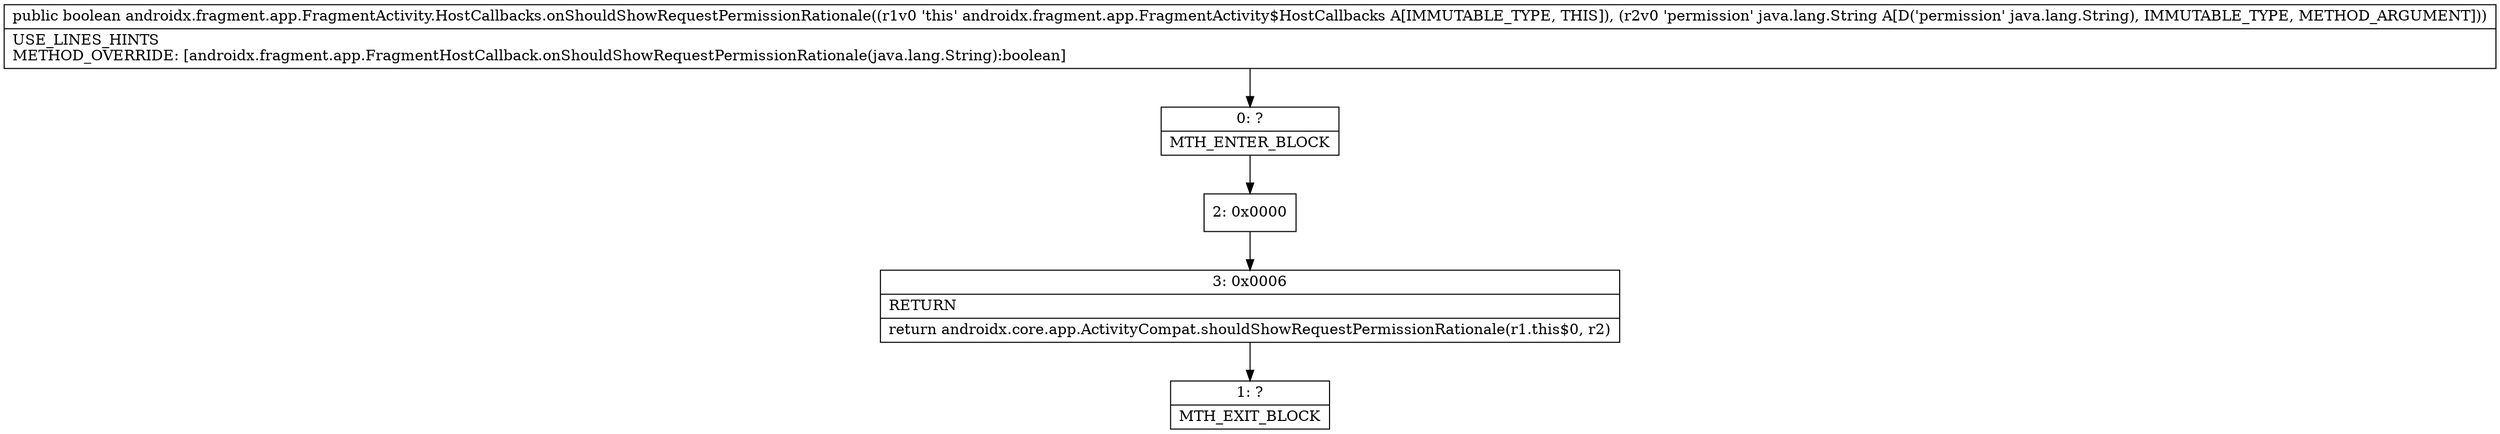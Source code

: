 digraph "CFG forandroidx.fragment.app.FragmentActivity.HostCallbacks.onShouldShowRequestPermissionRationale(Ljava\/lang\/String;)Z" {
Node_0 [shape=record,label="{0\:\ ?|MTH_ENTER_BLOCK\l}"];
Node_2 [shape=record,label="{2\:\ 0x0000}"];
Node_3 [shape=record,label="{3\:\ 0x0006|RETURN\l|return androidx.core.app.ActivityCompat.shouldShowRequestPermissionRationale(r1.this$0, r2)\l}"];
Node_1 [shape=record,label="{1\:\ ?|MTH_EXIT_BLOCK\l}"];
MethodNode[shape=record,label="{public boolean androidx.fragment.app.FragmentActivity.HostCallbacks.onShouldShowRequestPermissionRationale((r1v0 'this' androidx.fragment.app.FragmentActivity$HostCallbacks A[IMMUTABLE_TYPE, THIS]), (r2v0 'permission' java.lang.String A[D('permission' java.lang.String), IMMUTABLE_TYPE, METHOD_ARGUMENT]))  | USE_LINES_HINTS\lMETHOD_OVERRIDE: [androidx.fragment.app.FragmentHostCallback.onShouldShowRequestPermissionRationale(java.lang.String):boolean]\l}"];
MethodNode -> Node_0;Node_0 -> Node_2;
Node_2 -> Node_3;
Node_3 -> Node_1;
}

